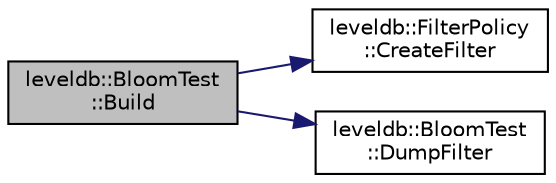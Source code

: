 digraph "leveldb::BloomTest::Build"
{
  edge [fontname="Helvetica",fontsize="10",labelfontname="Helvetica",labelfontsize="10"];
  node [fontname="Helvetica",fontsize="10",shape=record];
  rankdir="LR";
  Node1 [label="leveldb::BloomTest\l::Build",height=0.2,width=0.4,color="black", fillcolor="grey75", style="filled" fontcolor="black"];
  Node1 -> Node2 [color="midnightblue",fontsize="10",style="solid",fontname="Helvetica"];
  Node2 [label="leveldb::FilterPolicy\l::CreateFilter",height=0.2,width=0.4,color="black", fillcolor="white", style="filled",URL="$classleveldb_1_1_filter_policy.html#a355e9797e16dd16b93d19056781126b2"];
  Node1 -> Node3 [color="midnightblue",fontsize="10",style="solid",fontname="Helvetica"];
  Node3 [label="leveldb::BloomTest\l::DumpFilter",height=0.2,width=0.4,color="black", fillcolor="white", style="filled",URL="$classleveldb_1_1_bloom_test.html#a6f210bc2f2e69c0aeb570fa4dbe4d0da"];
}

